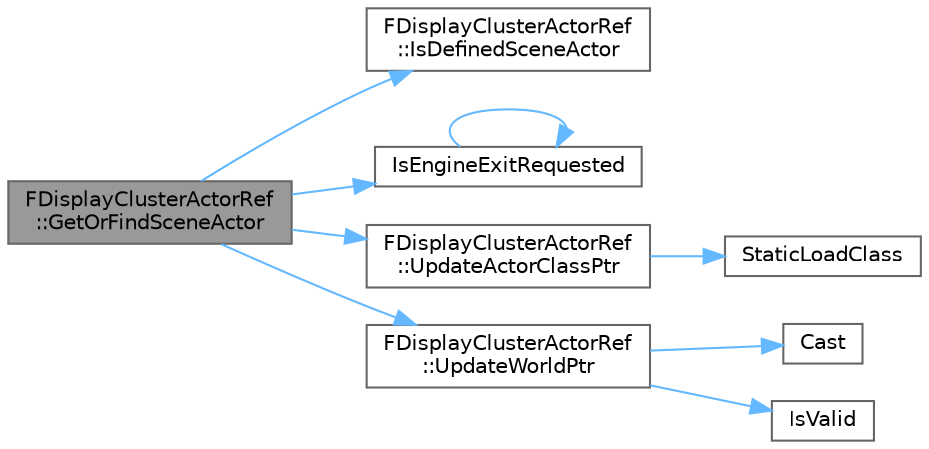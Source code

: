 digraph "FDisplayClusterActorRef::GetOrFindSceneActor"
{
 // INTERACTIVE_SVG=YES
 // LATEX_PDF_SIZE
  bgcolor="transparent";
  edge [fontname=Helvetica,fontsize=10,labelfontname=Helvetica,labelfontsize=10];
  node [fontname=Helvetica,fontsize=10,shape=box,height=0.2,width=0.4];
  rankdir="LR";
  Node1 [id="Node000001",label="FDisplayClusterActorRef\l::GetOrFindSceneActor",height=0.2,width=0.4,color="gray40", fillcolor="grey60", style="filled", fontcolor="black",tooltip=" "];
  Node1 -> Node2 [id="edge1_Node000001_Node000002",color="steelblue1",style="solid",tooltip=" "];
  Node2 [id="Node000002",label="FDisplayClusterActorRef\l::IsDefinedSceneActor",height=0.2,width=0.4,color="grey40", fillcolor="white", style="filled",URL="$d2/dbd/classFDisplayClusterActorRef.html#a5a5e4a12bdbe589d989951727ad0e825",tooltip=" "];
  Node1 -> Node3 [id="edge2_Node000001_Node000003",color="steelblue1",style="solid",tooltip=" "];
  Node3 [id="Node000003",label="IsEngineExitRequested",height=0.2,width=0.4,color="grey40", fillcolor="white", style="filled",URL="$d5/d8c/CoreGlobals_8h.html#a12cd13f710f90a29d5536763ef6a62ea",tooltip=" "];
  Node3 -> Node3 [id="edge3_Node000003_Node000003",color="steelblue1",style="solid",tooltip=" "];
  Node1 -> Node4 [id="edge4_Node000001_Node000004",color="steelblue1",style="solid",tooltip=" "];
  Node4 [id="Node000004",label="FDisplayClusterActorRef\l::UpdateActorClassPtr",height=0.2,width=0.4,color="grey40", fillcolor="white", style="filled",URL="$d2/dbd/classFDisplayClusterActorRef.html#a45375a14ec47966fa818e890ea98968b",tooltip=" "];
  Node4 -> Node5 [id="edge5_Node000004_Node000005",color="steelblue1",style="solid",tooltip=" "];
  Node5 [id="Node000005",label="StaticLoadClass",height=0.2,width=0.4,color="grey40", fillcolor="white", style="filled",URL="$d0/da9/UObjectGlobals_8h.html#a92a17a3326230c5d82efebab14e664df",tooltip="Version of StaticLoadObject() that will load classes."];
  Node1 -> Node6 [id="edge6_Node000001_Node000006",color="steelblue1",style="solid",tooltip=" "];
  Node6 [id="Node000006",label="FDisplayClusterActorRef\l::UpdateWorldPtr",height=0.2,width=0.4,color="grey40", fillcolor="white", style="filled",URL="$d2/dbd/classFDisplayClusterActorRef.html#ab1a6e53e32cd56bc632c99c78129f8ad",tooltip=" "];
  Node6 -> Node7 [id="edge7_Node000006_Node000007",color="steelblue1",style="solid",tooltip=" "];
  Node7 [id="Node000007",label="Cast",height=0.2,width=0.4,color="grey40", fillcolor="white", style="filled",URL="$d4/d55/Casts_8h.html#af337187a7ebe36fac35ea41db8a65ba9",tooltip=" "];
  Node6 -> Node8 [id="edge8_Node000006_Node000008",color="steelblue1",style="solid",tooltip=" "];
  Node8 [id="Node000008",label="IsValid",height=0.2,width=0.4,color="grey40", fillcolor="white", style="filled",URL="$d2/d4c/LiveLinkTypes_8h.html#ac532c4b500b1a85ea22217f2c65a70ed",tooltip=" "];
}

